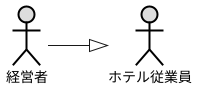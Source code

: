 @startuml ユースケース図
left to right direction
actor 経営者 as u1 #DDDDDD;line:black;line.bold;
actor ホテル従業員 as u2 #DDDDDD;line:black;line.bold;
u1 --|>u2
@enduml